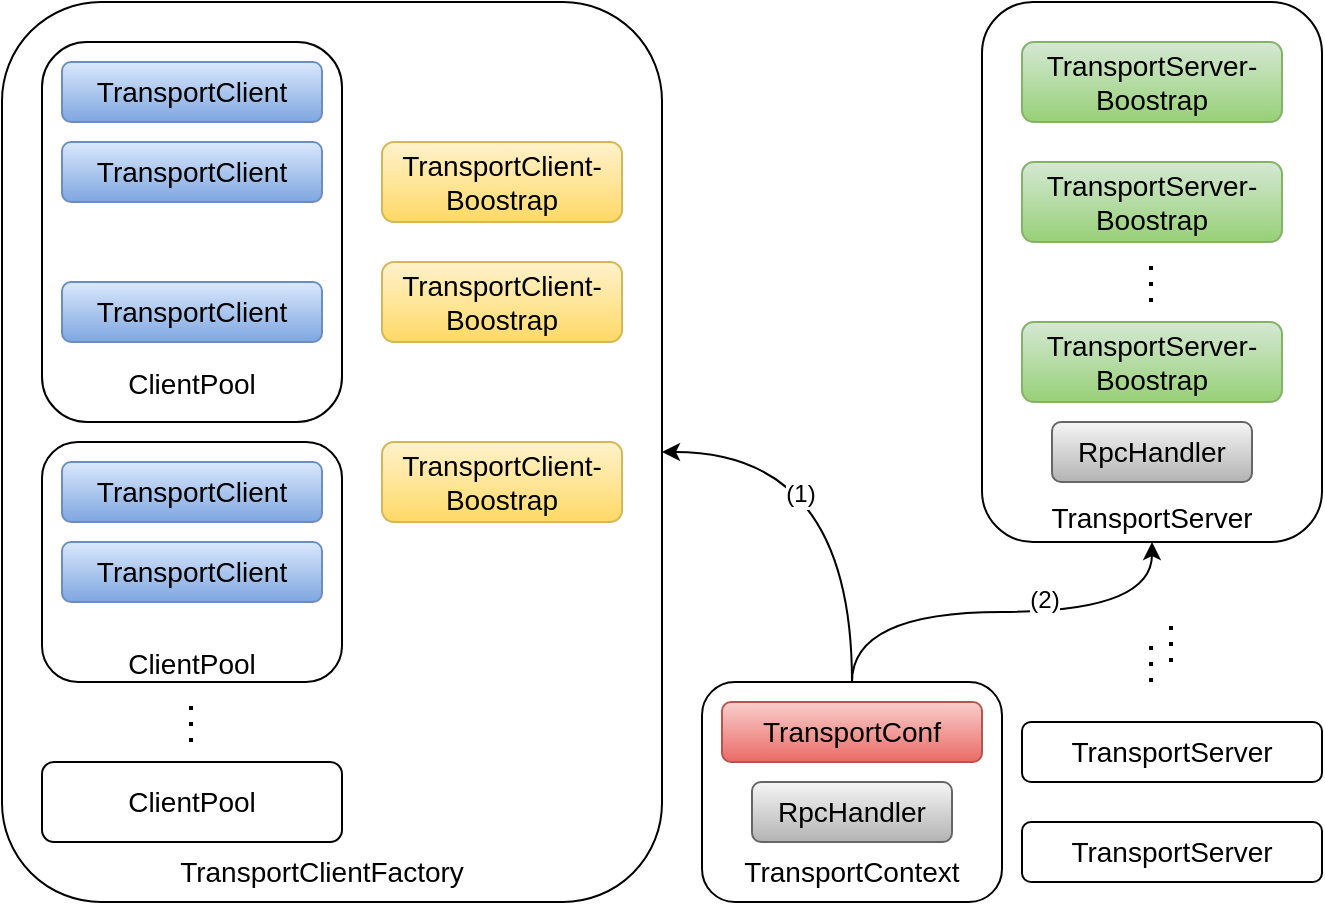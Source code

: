 <mxfile version="13.7.9" type="device"><diagram id="S3zYKXU0aLBVK8y4zrBs" name="第 1 页"><mxGraphModel dx="942" dy="703" grid="1" gridSize="10" guides="1" tooltips="1" connect="1" arrows="1" fold="1" page="1" pageScale="1" pageWidth="827" pageHeight="1169" math="0" shadow="0"><root><mxCell id="0"/><mxCell id="1" parent="0"/><mxCell id="CvTgQ7YMlue33HFIQjJP-1" value="" style="rounded=1;whiteSpace=wrap;html=1;" vertex="1" parent="1"><mxGeometry x="60" y="60" width="330" height="450" as="geometry"/></mxCell><mxCell id="CvTgQ7YMlue33HFIQjJP-2" value="" style="rounded=1;whiteSpace=wrap;html=1;" vertex="1" parent="1"><mxGeometry x="80" y="80" width="150" height="190" as="geometry"/></mxCell><mxCell id="CvTgQ7YMlue33HFIQjJP-3" value="&lt;font style=&quot;font-size: 14px&quot;&gt;TransportClient-Boostrap&lt;/font&gt;" style="rounded=1;whiteSpace=wrap;html=1;gradientColor=#ffd966;fillColor=#fff2cc;strokeColor=#d6b656;" vertex="1" parent="1"><mxGeometry x="250" y="130" width="120" height="40" as="geometry"/></mxCell><mxCell id="CvTgQ7YMlue33HFIQjJP-4" value="" style="rounded=1;whiteSpace=wrap;html=1;" vertex="1" parent="1"><mxGeometry x="80" y="280" width="150" height="120" as="geometry"/></mxCell><mxCell id="CvTgQ7YMlue33HFIQjJP-5" value="&lt;font style=&quot;font-size: 14px&quot;&gt;ClientPool&lt;/font&gt;" style="rounded=1;whiteSpace=wrap;html=1;" vertex="1" parent="1"><mxGeometry x="80" y="440" width="150" height="40" as="geometry"/></mxCell><UserObject label="&lt;font style=&quot;font-size: 14px&quot;&gt;TransportClientFactory&lt;/font&gt;" placeholders="1" name="Variable" id="CvTgQ7YMlue33HFIQjJP-9"><mxCell style="text;html=1;strokeColor=none;fillColor=none;align=center;verticalAlign=middle;whiteSpace=wrap;overflow=hidden;" vertex="1" parent="1"><mxGeometry x="140" y="480" width="160" height="30" as="geometry"/></mxCell></UserObject><mxCell id="CvTgQ7YMlue33HFIQjJP-10" value="&lt;font style=&quot;font-size: 14px&quot;&gt;TransportClient&lt;/font&gt;" style="rounded=1;whiteSpace=wrap;html=1;gradientColor=#7ea6e0;fillColor=#dae8fc;strokeColor=#6c8ebf;" vertex="1" parent="1"><mxGeometry x="90" y="90" width="130" height="30" as="geometry"/></mxCell><mxCell id="CvTgQ7YMlue33HFIQjJP-11" value="&lt;font style=&quot;font-size: 14px&quot;&gt;TransportClient&lt;/font&gt;" style="rounded=1;whiteSpace=wrap;html=1;gradientColor=#7ea6e0;fillColor=#dae8fc;strokeColor=#6c8ebf;" vertex="1" parent="1"><mxGeometry x="90" y="130" width="130" height="30" as="geometry"/></mxCell><mxCell id="CvTgQ7YMlue33HFIQjJP-12" value="&lt;font style=&quot;font-size: 14px&quot;&gt;TransportClient&lt;/font&gt;" style="rounded=1;whiteSpace=wrap;html=1;gradientColor=#7ea6e0;fillColor=#dae8fc;strokeColor=#6c8ebf;" vertex="1" parent="1"><mxGeometry x="90" y="200" width="130" height="30" as="geometry"/></mxCell><UserObject label="&lt;font style=&quot;font-size: 14px&quot;&gt;ClientPool&lt;/font&gt;" placeholders="1" name="Variable" id="CvTgQ7YMlue33HFIQjJP-13"><mxCell style="text;html=1;strokeColor=none;fillColor=none;align=center;verticalAlign=middle;whiteSpace=wrap;overflow=hidden;" vertex="1" parent="1"><mxGeometry x="115" y="240" width="80" height="20" as="geometry"/></mxCell></UserObject><mxCell id="CvTgQ7YMlue33HFIQjJP-14" value="&lt;font style=&quot;font-size: 14px&quot;&gt;TransportClient-Boostrap&lt;/font&gt;" style="rounded=1;whiteSpace=wrap;html=1;gradientColor=#ffd966;fillColor=#fff2cc;strokeColor=#d6b656;" vertex="1" parent="1"><mxGeometry x="250" y="190" width="120" height="40" as="geometry"/></mxCell><mxCell id="CvTgQ7YMlue33HFIQjJP-15" value="&lt;font style=&quot;font-size: 14px&quot;&gt;TransportClient-Boostrap&lt;/font&gt;" style="rounded=1;whiteSpace=wrap;html=1;gradientColor=#ffd966;fillColor=#fff2cc;strokeColor=#d6b656;" vertex="1" parent="1"><mxGeometry x="250" y="280" width="120" height="40" as="geometry"/></mxCell><mxCell id="CvTgQ7YMlue33HFIQjJP-16" value="&lt;font style=&quot;font-size: 14px&quot;&gt;TransportClient&lt;/font&gt;" style="rounded=1;whiteSpace=wrap;html=1;gradientColor=#7ea6e0;fillColor=#dae8fc;strokeColor=#6c8ebf;" vertex="1" parent="1"><mxGeometry x="90" y="290" width="130" height="30" as="geometry"/></mxCell><mxCell id="CvTgQ7YMlue33HFIQjJP-17" value="&lt;font style=&quot;font-size: 14px&quot;&gt;TransportClient&lt;/font&gt;" style="rounded=1;whiteSpace=wrap;html=1;gradientColor=#7ea6e0;fillColor=#dae8fc;strokeColor=#6c8ebf;" vertex="1" parent="1"><mxGeometry x="90" y="330" width="130" height="30" as="geometry"/></mxCell><UserObject label="&lt;font style=&quot;font-size: 14px&quot;&gt;ClientPool&lt;/font&gt;" placeholders="1" name="Variable" id="CvTgQ7YMlue33HFIQjJP-18"><mxCell style="text;html=1;strokeColor=none;fillColor=none;align=center;verticalAlign=middle;whiteSpace=wrap;overflow=hidden;" vertex="1" parent="1"><mxGeometry x="115" y="380" width="80" height="20" as="geometry"/></mxCell></UserObject><mxCell id="CvTgQ7YMlue33HFIQjJP-19" value="" style="rounded=1;whiteSpace=wrap;html=1;" vertex="1" parent="1"><mxGeometry x="550" y="60" width="170" height="270" as="geometry"/></mxCell><mxCell id="CvTgQ7YMlue33HFIQjJP-33" style="edgeStyle=orthogonalEdgeStyle;rounded=0;orthogonalLoop=1;jettySize=auto;html=1;exitX=0.5;exitY=0;exitDx=0;exitDy=0;curved=1;" edge="1" parent="1" source="CvTgQ7YMlue33HFIQjJP-20" target="CvTgQ7YMlue33HFIQjJP-30"><mxGeometry relative="1" as="geometry"/></mxCell><mxCell id="CvTgQ7YMlue33HFIQjJP-39" value="(2)" style="edgeLabel;html=1;align=center;verticalAlign=middle;resizable=0;points=[];fontSize=12;" vertex="1" connectable="0" parent="CvTgQ7YMlue33HFIQjJP-33"><mxGeometry x="0.188" y="6" relative="1" as="geometry"><mxPoint as="offset"/></mxGeometry></mxCell><mxCell id="CvTgQ7YMlue33HFIQjJP-37" style="edgeStyle=orthogonalEdgeStyle;curved=1;rounded=0;orthogonalLoop=1;jettySize=auto;html=1;exitX=0.5;exitY=0;exitDx=0;exitDy=0;entryX=1;entryY=0.5;entryDx=0;entryDy=0;" edge="1" parent="1" source="CvTgQ7YMlue33HFIQjJP-20" target="CvTgQ7YMlue33HFIQjJP-1"><mxGeometry relative="1" as="geometry"/></mxCell><mxCell id="CvTgQ7YMlue33HFIQjJP-38" value="(1)" style="edgeLabel;html=1;align=center;verticalAlign=middle;resizable=0;points=[];fontSize=12;" vertex="1" connectable="0" parent="CvTgQ7YMlue33HFIQjJP-37"><mxGeometry x="-0.107" y="26" relative="1" as="geometry"><mxPoint as="offset"/></mxGeometry></mxCell><mxCell id="CvTgQ7YMlue33HFIQjJP-20" value="" style="rounded=1;whiteSpace=wrap;html=1;" vertex="1" parent="1"><mxGeometry x="410" y="400" width="150" height="110" as="geometry"/></mxCell><mxCell id="CvTgQ7YMlue33HFIQjJP-22" value="&lt;font style=&quot;font-size: 14px&quot;&gt;TransportConf&lt;/font&gt;" style="rounded=1;whiteSpace=wrap;html=1;gradientColor=#ea6b66;fillColor=#f8cecc;strokeColor=#b85450;" vertex="1" parent="1"><mxGeometry x="420" y="410" width="130" height="30" as="geometry"/></mxCell><mxCell id="CvTgQ7YMlue33HFIQjJP-23" value="&lt;font style=&quot;font-size: 14px&quot;&gt;RpcHandler&lt;/font&gt;" style="rounded=1;whiteSpace=wrap;html=1;gradientColor=#b3b3b3;fillColor=#f5f5f5;strokeColor=#666666;" vertex="1" parent="1"><mxGeometry x="435" y="450" width="100" height="30" as="geometry"/></mxCell><UserObject label="&lt;font style=&quot;font-size: 14px&quot;&gt;TransportContext&lt;/font&gt;" placeholders="1" name="Variable" id="CvTgQ7YMlue33HFIQjJP-25"><mxCell style="text;html=1;strokeColor=none;fillColor=none;align=center;verticalAlign=middle;whiteSpace=wrap;overflow=hidden;" vertex="1" parent="1"><mxGeometry x="415" y="482.5" width="140" height="25" as="geometry"/></mxCell></UserObject><mxCell id="CvTgQ7YMlue33HFIQjJP-26" value="&lt;font style=&quot;font-size: 14px&quot;&gt;TransportServer-Boostrap&lt;/font&gt;" style="rounded=1;whiteSpace=wrap;html=1;gradientColor=#97d077;fillColor=#d5e8d4;strokeColor=#82b366;" vertex="1" parent="1"><mxGeometry x="570" y="80" width="130" height="40" as="geometry"/></mxCell><mxCell id="CvTgQ7YMlue33HFIQjJP-27" value="&lt;font style=&quot;font-size: 14px&quot;&gt;TransportServer-Boostrap&lt;/font&gt;" style="rounded=1;whiteSpace=wrap;html=1;gradientColor=#97d077;fillColor=#d5e8d4;strokeColor=#82b366;" vertex="1" parent="1"><mxGeometry x="570" y="140" width="130" height="40" as="geometry"/></mxCell><mxCell id="CvTgQ7YMlue33HFIQjJP-28" value="&lt;font style=&quot;font-size: 14px&quot;&gt;TransportServer-Boostrap&lt;/font&gt;" style="rounded=1;whiteSpace=wrap;html=1;gradientColor=#97d077;fillColor=#d5e8d4;strokeColor=#82b366;" vertex="1" parent="1"><mxGeometry x="570" y="220" width="130" height="40" as="geometry"/></mxCell><mxCell id="CvTgQ7YMlue33HFIQjJP-29" value="&lt;font style=&quot;font-size: 14px&quot;&gt;RpcHandler&lt;/font&gt;" style="rounded=1;whiteSpace=wrap;html=1;gradientColor=#b3b3b3;fillColor=#f5f5f5;strokeColor=#666666;" vertex="1" parent="1"><mxGeometry x="585" y="270" width="100" height="30" as="geometry"/></mxCell><UserObject label="&lt;font style=&quot;font-size: 14px&quot;&gt;TransportServer&lt;/font&gt;" placeholders="1" name="Variable" id="CvTgQ7YMlue33HFIQjJP-30"><mxCell style="text;html=1;strokeColor=none;fillColor=none;align=center;verticalAlign=middle;whiteSpace=wrap;overflow=hidden;" vertex="1" parent="1"><mxGeometry x="565" y="305" width="140" height="25" as="geometry"/></mxCell></UserObject><mxCell id="CvTgQ7YMlue33HFIQjJP-31" value="&lt;font style=&quot;font-size: 14px&quot;&gt;TransportServer&lt;/font&gt;" style="rounded=1;whiteSpace=wrap;html=1;" vertex="1" parent="1"><mxGeometry x="570" y="420" width="150" height="30" as="geometry"/></mxCell><mxCell id="CvTgQ7YMlue33HFIQjJP-32" value="&lt;font style=&quot;font-size: 14px&quot;&gt;TransportServer&lt;/font&gt;" style="rounded=1;whiteSpace=wrap;html=1;" vertex="1" parent="1"><mxGeometry x="570" y="470" width="150" height="30" as="geometry"/></mxCell><mxCell id="CvTgQ7YMlue33HFIQjJP-41" value="" style="endArrow=none;dashed=1;html=1;dashPattern=1 3;strokeWidth=2;fontSize=12;" edge="1" parent="1"><mxGeometry width="50" height="50" relative="1" as="geometry"><mxPoint x="154.5" y="430" as="sourcePoint"/><mxPoint x="154.5" y="410" as="targetPoint"/></mxGeometry></mxCell><mxCell id="CvTgQ7YMlue33HFIQjJP-42" value="" style="endArrow=none;dashed=1;html=1;dashPattern=1 3;strokeWidth=2;fontSize=12;" edge="1" parent="1"><mxGeometry width="50" height="50" relative="1" as="geometry"><mxPoint x="634.5" y="210" as="sourcePoint"/><mxPoint x="634.5" y="190" as="targetPoint"/></mxGeometry></mxCell><mxCell id="CvTgQ7YMlue33HFIQjJP-43" value="" style="endArrow=none;dashed=1;html=1;dashPattern=1 3;strokeWidth=2;fontSize=12;" edge="1" parent="1"><mxGeometry width="50" height="50" relative="1" as="geometry"><mxPoint x="644.5" y="390" as="sourcePoint"/><mxPoint x="644.5" y="370" as="targetPoint"/></mxGeometry></mxCell><mxCell id="CvTgQ7YMlue33HFIQjJP-44" value="" style="endArrow=none;dashed=1;html=1;dashPattern=1 3;strokeWidth=2;fontSize=12;" edge="1" parent="1"><mxGeometry width="50" height="50" relative="1" as="geometry"><mxPoint x="634.5" y="400" as="sourcePoint"/><mxPoint x="634.5" y="380" as="targetPoint"/></mxGeometry></mxCell></root></mxGraphModel></diagram></mxfile>